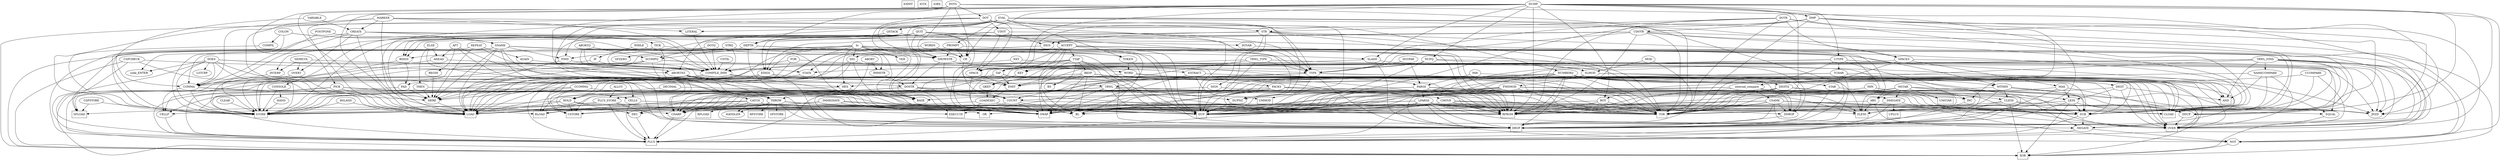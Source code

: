 strict digraph words {
"IOINIT" [shape=box]
"IOTX" [shape=box]
"IORX" [shape=box]
"EXECUTE" [shape=box]
"STORE" [shape=box]
"CSTORE" [shape=box]
"LOAD" [shape=box]
"CLOAD" [shape=box]
"RFROM" [shape=box]
"TOR" [shape=box]
"RLOAD" [shape=box]
"SPLOAD" [shape=box]
"SPSTORE" [shape=box]
"RPLOAD" [shape=box]
"RPSTORE" [shape=box]
"DUP" [shape=box]
"OVER" [shape=box]
"SWAP" [shape=box]
"DROP" [shape=box]
"UPLUS" [shape=box]
"PLUS" [shape=box]
"XOR" [shape=box]
"AND" [shape=box]
"OR" [shape=box]
"ZLESS" [shape=box]
"UMSTAR" [shape=box]
"UMMOD" [shape=box]
"hi" -> "HOLD"
"DIGS" -> "DUP"
"TRWL_FIND" -> "NAMECOMPARE"
"DOES" -> "COMMA"
"SNAME" -> "DROP"
"DEPTH" -> "SPLOAD"
"SCOMPQ" -> "STORE"
"LOADEXEC" -> "LOAD"
"DIGIT" -> "LESS"
"MARKER" -> "LITERAL"
"EVAL" -> "NUMBERQ"
"WITHIN" -> "OVER"
"UTYPE" -> "JNZD"
"LITERAL" -> "COMPILE_IMM"
"IF" -> "COMPILE_IMM"
"BKSP" -> "TOR"
"SCOMPQ" -> "CHARP"
"ABS" -> "DUP"
"COUNT" -> "DUP"
"WHILE" -> "IF"
"IMMEDIATE" -> "CELLP"
"ACCEPT" -> "TTAP"
"LOADEXEC" -> "EXECUTE"
"EVAL" -> "TOKEN"
"CSAME" -> "DROP"
"TTAP" -> "TAP"
"ULESS" -> "XOR"
"MSTAR" -> "TOR"
"TICK" -> "FIND"
"SUB" -> "NEGATE"
"TICK" -> "THROW"
"TRWL" -> "OVER"
"EVAL" -> "DUPNZ"
"ACCEPT" -> "SWAP"
"internal_compare" -> "SUB"
"DIGIT" -> "AND"
"CONSOLE" -> "HAND"
"FMSMOD" -> "NEGATE"
"BKSP" -> "SUB"
"DOES" -> "LOAD"
"PACKS" -> "CMOVE"
"ACCEPT" -> "DUP"
"QUIT" -> "STORE"
"HOLD" -> "CSTORE"
"LPARSE" -> "ZLESS"
"MIN" -> "SWAP"
"EVAL" -> "DUP"
"TAP" -> "EMIT"
"STRQ" -> "SCOMPQ"
"DUMP" -> "DMP"
"HOLD" -> "STORE"
"SPACES" -> "TOR"
"CCOMPARE" -> "CLOAD"
"DUMP" -> "CR"
"ABORT" -> "THROW"
"SPACES" -> "SPACE"
"internal_compare" -> "OVER"
"CREATE" -> "SNAME"
"DOES" -> "PLUS"
"DUMP" -> "UTYPE"
"FIND" -> "LOAD"
"DIGITQ" -> "OVER"
"WORD" -> "PACKS"
"EDIGS" -> "OVER"
"TRWL" -> "DUPNZ"
"DMP" -> "SPACE"
"FMSMOD" -> "PLUS"
"NAMECOMPARE" -> "AND"
"STRQ" -> "IMMSTR"
"FMSMOD" -> "RFROM"
"ULESS" -> "SWAP"
"DIGIT" -> "OVER"
"DIGITQ" -> "SUB"
"hi" -> "BASE"
"DOSTR" -> "SWAP"
"THROW" -> "HANDLER"
"TTAP" -> "SWAP"
"PARSE" -> "PLUS"
"NUMBERQ" -> "COUNT"
"QUIT" -> "SHOWSTR"
"UTYPE" -> "TOR"
"COUNT" -> "CHARP"
"EVAL" -> "FIND"
"DUMP" -> "RFROM"
"DOT" -> "TYPE"
"SCOMPQ" -> "WORD"
"HEX" -> "STORE"
"EVAL" -> "CLOAD"
"QKEY" -> "LOADEXEC"
"DOVAR" -> "RFROM"
"BEGIN" -> "HERE"
"UDOTR" -> "TYPE"
"THEN" -> "STORE"
"TTAP" -> "DUP"
"NUMBERQ" -> "CHARP"
"internal_compare" -> "CSAME"
"POSTPONE" -> "COMMA"
"internal_compare" -> "DDROP"
"DOTS" -> "JNZD"
"SIGN" -> "HOLD"
"EVAL" -> "STATE"
"DUMP" -> "TOR"
"CREATE" -> "STORE"
"THROW" -> "TOR"
"EDIGS" -> "PAD"
"VARIABLE" -> "COMMA"
"SHOWSTR" -> "COUNT"
"NUMBERQ" -> "DUP"
"DOTR" -> "RFROM"
"TCHAR" -> "DROP"
"ABORTNZ" -> "DROP"
"TCHAR" -> "AND"
"DOTR" -> "STR"
"CSAME" -> "SWAP"
"DECIMAL" -> "BASE"
"LPARSE" -> "NOT"
"IMMEDIATE" -> "LOAD"
"DIGITQ" -> "DUP"
"CMOVE" -> "CLOAD"
"DUPNZ" -> "DUP"
"ELSE" -> "THEN"
"FMSMOD" -> "UMMOD"
"CREATE" -> "OVERT"
"CMOVE" -> "RFROM"
"DNEGATE" -> "TOR"
"MARKER" -> "STORE"
"REPEAT" -> "HERE"
"EDIGS" -> "DROP"
"DUMP" -> "JNZD"
"COMMA" -> "STORE"
"DOTS" -> "RLOAD"
"CSAME" -> "RFROM"
"QSTACK" -> "ZLESS"
"hi" -> "TOR"
"LPARSE" -> "RFROM"
"WHILE" -> "SWAP"
"IMMEDIATE" -> "CSTORE"
"PICK" -> "INC"
"NEGATE" -> "NOT"
"CCOMPARE" -> "OVER"
"LPARSE" -> "SUB"
"TRWL_FIND" -> "PLUS"
"DOTR" -> "TYPE"
"TYPE" -> "CLOAD"
"SHOWSTR" -> "TYPE"
"PARSE" -> "LOAD"
"ROT" -> "RFROM"
"COUNT" -> "SWAP"
"STR" -> "DIGS"
"NUFQ" -> "EQUAL"
"BKSP" -> "EMIT"
"PACKS" -> "RFROM"
"TRWL_TYPE" -> "DUP"
"ABS" -> "ZLESS"
"KEY" -> "QKEY"
"NUMBERQ" -> "RLOAD"
"COMPIL" -> "STORE"
"POSTPONE" -> "TICK"
"SNAME" -> "CHARP"
"DOES" -> "LSTCRP"
"CSPCHECK" -> "XOR"
"NEGATE" -> "PLUS"
"NUMBERQ" -> "INC"
"QUIT" -> "CR"
"EXTRACT" -> "SWAP"
"AFT" -> "BEGIN"
"FOR" -> "COMPILE_IMM"
"DUMP" -> "SPACE"
"hi" -> "SHOWSTR"
"LPARSE" -> "JNZD"
"NUMBERQ" -> "DEC"
"ROT" -> "SWAP"
"TCHAR" -> "WITHIN"
"DOTR" -> "OVER"
"NUMBERQ" -> "LOAD"
"MAX" -> "DROP"
"COMMA" -> "HERE"
"SPACES" -> "JNZD"
"DOES" -> "RFROM"
"STAR" -> "DROP"
"WORD" -> "PARSE"
"CSAME" -> "JNZD"
"CSAME" -> "OVER"
"TTAP" -> "BS"
"UDOTR" -> "BDIGS"
"DMP" -> "JNZD"
"UDOTR" -> "EDIGS"
"MSTAR" -> "XOR"
"DOTS" -> "DEPTH"
"TOKEN" -> "WORD"
"COMMA" -> "DUP"
"DOTS" -> "TOR"
"QUIT" -> "CONSOLE"
"PARSE" -> "TOR"
"IMMEDIATE" -> "CLOAD"
"EVAL" -> "DROP"
"TRWL_FIND" -> "CHARP"
"ALLOT" -> "PLUS_STORE"
"UDOTR" -> "OVER"
"SPACES" -> "MAX"
"DIG" -> "HOLD"
"CLEAR" -> "STORE"
"PICK" -> "LOAD"
"PAR" -> "DDROP"
"SNAME" -> "COMMA"
"SNAME" -> "LOAD"
"MARKER" -> "LOAD"
"MAX" -> "DDUP"
"CCOMPARE" -> "internal_compare"
"TRWL_TYPE" -> "COUNT"
"DEPTH" -> "SWAP"
"INTERP" -> "STORE"
"DOT" -> "SPACE"
"NUMBERQ" -> "JNZD"
"TRWL" -> "EXECUTE"
"NUFQ" -> "KEY"
"LPARSE" -> "TOR"
"EMIT" -> "LOADEXEC"
"NXT" -> "COMPILE_IMM"
"SLMOD" -> "SWAP"
"DOES" -> "COMPILE_IMM"
"NUMBERQ" -> "TOR"
"MSTAR" -> "DNEGATE"
"THROW" -> "LOAD"
"WORDS" -> "LOAD"
"DIGS" -> "DIG"
"CSPSTORE" -> "STORE"
"DIGITQ" -> "ULESS"
"CATCH" -> "STORE"
"FIND" -> "TRWL"
"DUMP" -> "LOAD"
"ABORTQ" -> "COMPILE_IMM"
"LPARSE" -> "BL"
"CSAME" -> "CLOAD"
"TCHAR" -> "DUP"
"NUMBERQ" -> "BASE"
"IMMSTR" -> "DOSTR"
"SCOMPQ" -> "PLUS"
"CATCH" -> "RFROM"
"NUMBERQ" -> "STORE"
"TAP" -> "CSTORE"
"EVAL" -> "LITERAL"
"EVAL" -> "THROW"
"STR" -> "RFROM"
"ACCEPT" -> "PLUS"
"WITHIN" -> "ULESS"
"STR" -> "SIGN"
"DDROP" -> "DROP"
"DOSTR" -> "RLOAD"
"ACCEPT" -> "DROP"
"MAX" -> "LESS"
"PACKS" -> "CHARP"
"PLUS_STORE" -> "STORE"
"TYPE" -> "TOR"
"LPARSE" -> "LOAD"
"SPACE" -> "BL"
"LESS" -> "DDUP"
"SNAME" -> "PLUS"
"WORDS" -> "CR"
"BKSP" -> "BS"
"LPARSE" -> "PLUS"
"ACCEPT" -> "BL"
"CATCH" -> "HANDLER"
"MIN" -> "LESS"
"DOT" -> "BASE"
"PLUS_STORE" -> "SWAP"
"REPEAT" -> "STORE"
"ABORTQ" -> "SCOMPQ"
"BKSP" -> "BL"
"DOTPAR" -> "PARSE"
"SNAME" -> "STORE"
"CREATE" -> "COMPILE_IMM"
"DOTPAR" -> "TYPE"
"SHOWSTR" -> "DOSTR"
"FMSMOD" -> "SWAP"
"WITHIN" -> "TOR"
"STATE" -> "LOAD"
"ACCEPT" -> "KEY"
"CMOVE" -> "DDROP"
"MSTAR" -> "RFROM"
"DUMP" -> "ROT"
"COLON" -> "code_ENTER"
"MSTAR" -> "DDUP"
"AFT" -> "AHEAD"
"BKSP" -> "OVER"
"PACKS" -> "CSTORE"
"TRWL_TYPE" -> "TYPE"
"UDOT" -> "EDIGS"
"TRWL" -> "LOAD"
"ELSE" -> "AHEAD"
"TRWL_FIND" -> "NEGATE"
"EXTRACT" -> "DIGIT"
"CSPCHECK" -> "LOAD"
"LPARSE" -> "OVER"
"LPARSE" -> "SWAP"
"hi" -> "CR"
"CMOVE" -> "CSTORE"
"IMMEDIATE" -> "DUP"
"DUMP" -> "SLASH"
"COMPILE_IMM" -> "LOAD"
"PLUS_STORE" -> "LOAD"
"NUMBERQ" -> "DUPNZ"
"DIG" -> "BASE"
"UDOTR" -> "SPACES"
"UDOT" -> "SPACE"
"SEMICOL" -> "COMPILE_IMM"
"CCOMMA" -> "CHARP"
"EVAL" -> "PROMPT"
"COMPILE_IMM" -> "DUP"
"CSPCHECK" -> "ABORTNZ"
"STR" -> "BDIGS"
"LESS" -> "XOR"
"CSAME" -> "DDROP"
"COLON" -> "COMPIL"
"THEN" -> "HERE"
"AFT" -> "DROP"
"BKSP" -> "XOR"
"WORDS" -> "TRWL"
"LPARSE" -> "DEC"
"COUNT" -> "CLOAD"
"NUMBERQ" -> "PLUS"
"STR" -> "TOR"
"DIGITQ" -> "TOR"
"UDOTR" -> "TOR"
"NUFQ" -> "DDROP"
"DOSTR" -> "TOR"
"SNAME" -> "SHOWSTR"
"BDIGS" -> "PAD"
"DEPTH" -> "SLASH"
"THROW" -> "RFROM"
"UTYPE" -> "DROP"
"DMP" -> "INC"
"NUMBERQ" -> "OVER"
"QUIT" -> "TYPE"
"PAD" -> "PLUS"
"SNAME" -> "FIND"
"DOES" -> "code_ENTER"
"DIGITQ" -> "LESS"
"PROMPT" -> "NOT"
"MOD" -> "DROP"
"internal_compare" -> "SWAP"
"CSAME" -> "DUP"
"NUFQ" -> "DUP"
"BKSP" -> "RFROM"
"FMSMOD" -> "DUP"
"FMSMOD" -> "ZLESS"
"THROW" -> "SPSTORE"
"TRWL_FIND" -> "DROP"
"NXT" -> "JNZD"
"AGAIN" -> "COMPILE_IMM"
"TCHAR" -> "BL"
"CR" -> "EMIT"
"DMP" -> "DUP"
"CATCH" -> "SPLOAD"
"COMPILE_IMM" -> "COMMA"
"SUB" -> "PLUS"
"hi" -> "VER"
"SCOMPQ" -> "CLOAD"
"TRWL" -> "RFROM"
"DIGITQ" -> "RFROM"
"AFT" -> "SWAP"
"LESS" -> "ZLESS"
"DDUP" -> "OVER"
"THROW" -> "RPSTORE"
"internal_compare" -> "TOR"
"WITHIN" -> "RFROM"
"STRQ" -> "COMPILE_IMM"
"ULESS" -> "DDUP"
"TRWL_TYPE" -> "SPACE"
"LPARSE" -> "EQUAL"
"PACKS" -> "TOR"
"CCOMMA" -> "DUP"
"QUIT" -> "DUPNZ"
"ABORTNZ" -> "THROW"
"STR" -> "EDIGS"
"TRWL_FIND" -> "SWAP"
"TRWL_FIND" -> "STATE"
"NUMBERQ" -> "CLOAD"
"DIG" -> "EXTRACT"
"LPARSE" -> "DUP"
"MSTAR" -> "ABS"
"MAX" -> "SWAP"
"MSTAR" -> "SWAP"
"internal_compare" -> "CHARP"
"COLON" -> "SNAME"
"DMP" -> "UDOTR"
"NUMBERQ" -> "NEGATE"
"SNAME" -> "DUP"
"DIGIT" -> "PLUS"
"SIGN" -> "ZLESS"
"ACCEPT" -> "SUB"
"WORD" -> "HERE"
"hi" -> "STORE"
"DUMP" -> "HEX"
"TRWL_FIND" -> "DDUP"
"EXTRACT" -> "UMMOD"
"NUMBERQ" -> "DROP"
"QSTACK" -> "ABORTNZ"
"CCOMMA" -> "STORE"
"DMP" -> "CLOAD"
"DOT" -> "XOR"
"DOTS" -> "SHOWSTR"
"MOD" -> "SLMOD"
"PLUS_STORE" -> "PLUS"
"ACCEPT" -> "OVER"
"UDOTR" -> "DIGS"
"CATCH" -> "TOR"
"hi" -> "BDIGS"
"EVAL" -> "COMMA"
"TAP" -> "DUP"
"CELLS" -> "DUP"
"BSLASH" -> "STORE"
"TRWL_FIND" -> "AND"
"DNEGATE" -> "UPLUS"
"CATCH" -> "DROP"
"CATCH" -> "RPLOAD"
"QUIT" -> "COUNT"
"FMSMOD" -> "TOR"
"DEPTH" -> "SPZERO"
"TRWL_TYPE" -> "AND"
"EVAL" -> "XOR"
"TRWL_FIND" -> "CLOAD"
"DOT" -> "LOAD"
"ROT" -> "TOR"
"ACCEPT" -> "WITHIN"
"IF" -> "COMMA"
"FOR" -> "TOR"
"CSPSTORE" -> "SPLOAD"
"DNEGATE" -> "RFROM"
"LPARSE" -> "STORE"
"ULESS" -> "DROP"
"MIN" -> "DROP"
"REPEAT" -> "SWAP"
"THROW" -> "SWAP"
"NOT" -> "XOR"
"NUMBERQ" -> "STAR"
"UDOT" -> "TYPE"
"TTAP" -> "DROP"
"QUIT" -> "CATCH"
"NUMBERQ" -> "DIGITQ"
"TOKEN" -> "BL"
"ABORTNZ" -> "DOSTR"
"DOTS" -> "PICK"
"OVERT" -> "STORE"
"QSTACK" -> "DEPTH"
"NUMBERQ" -> "RFROM"
"VARIABLE" -> "CREATE"
"BDIGS" -> "STORE"
"QUIT" -> "INTERP"
"TRWL" -> "CELLP"
"DMP" -> "OVER"
"ABORTQ" -> "ABORTNZ"
"UNTIL" -> "COMPILE_IMM"
"TRWL" -> "DUP"
"TYPE" -> "DROP"
"PROMPT" -> "STATE"
"MARKER" -> "CREATE"
"REPEAT" -> "AGAIN"
"STR" -> "DUP"
"DUMP" -> "STORE"
"HERE" -> "LOAD"
"DUMP" -> "BASE"
"DNEGATE" -> "PLUS"
"NAMECOMPARE" -> "CLOAD"
"LESS" -> "SUB"
"DIGITQ" -> "OR"
"PARSE" -> "PLUS_STORE"
"TRWL" -> "DROP"
"TAP" -> "CHARP"
"CONSOLE" -> "STORE"
"SNAME" -> "HERE"
"MARKER" -> "HERE"
"DMP" -> "TOR"
"NUMBERQ" -> "HEX"
"TYPE" -> "JNZD"
"PICK" -> "SPLOAD"
"SEMICOL" -> "OVERT"
"TYPE" -> "DUP"
"hi" -> "EDIGS"
"DUMP" -> "DROP"
"QUIT" -> "LOAD"
"CELLP" -> "PLUS"
"LPARSE" -> "DROP"
"DOES" -> "CELLS"
"CSAME" -> "CHARP"
"CCOMMA" -> "CSTORE"
"CATCH" -> "LOAD"
"ULESS" -> "SUB"
"CELLS" -> "PLUS"
"NAMECOMPARE" -> "OVER"
"MSTAR" -> "UMSTAR"
"SNAME" -> "CLOAD"
"DOTQ" -> "COMPILE_IMM"
"CREATE" -> "HERE"
"SLASH" -> "SWAP"
"PAD" -> "HERE"
"TRWL_FIND" -> "ROT"
"THEN" -> "SWAP"
"FMSMOD" -> "DNEGATE"
"PARSE" -> "RFROM"
"UDOTR" -> "RFROM"
"TTAP" -> "BL"
"TRWL" -> "SWAP"
"NUFQ" -> "QKEY"
"DNEGATE" -> "NOT"
"AHEAD" -> "COMMA"
"DOTS" -> "DOT"
"ACCEPT" -> "DDUP"
"CSAME" -> "SUB"
"UTYPE" -> "EMIT"
"CMOVE" -> "RLOAD"
"hi" -> "HEX"
"PROMPT" -> "SHOWSTR"
"HOLD" -> "DUP"
"UTYPE" -> "TCHAR"
"PACKS" -> "DDUP"
"PARSE" -> "SUB"
"WITHIN" -> "SUB"
"HAND" -> "STORE"
"UDOT" -> "BDIGS"
"ABS" -> "NEGATE"
"NAMECOMPARE" -> "internal_compare"
"PACKS" -> "DUP"
"THROW" -> "DROP"
"SPACE" -> "EMIT"
"COMPILE_IMM" -> "CELLP"
"FMSMOD" -> "RLOAD"
"ACCEPT" -> "TAP"
"DEC" -> "PLUS"
"SLMOD" -> "OVER"
"PACKS" -> "SWAP"
"UTYPE" -> "CHARP"
"CSAME" -> "TOR"
"hi" -> "RFROM"
"DOES" -> "STORE"
"TRWL" -> "TOR"
"INC" -> "PLUS"
"DOT" -> "UDOT"
"CMOVE" -> "TOR"
"CATCH" -> "EXECUTE"
"DOTQ" -> "SHOWSTR"
"EVAL" -> "QSTACK"
"hi" -> "TYPE"
"DUMP" -> "NUFQ"
"IMMEDIATE" -> "SWAP"
"hi" -> "LOAD"
"CSPCHECK" -> "SPLOAD"
"SNAME" -> "TOKEN"
"DUMP" -> "DDUP"
"DOSTR" -> "COUNT"
"FOR" -> "HERE"
"ABORT" -> "IMMSTR"
"DOTR" -> "TOR"
"TAP" -> "OVER"
"DOTS" -> "CR"
"THROW" -> "STORE"
"SEMICOL" -> "INTERP"
"MIN" -> "DDUP"
"HOLD" -> "DEC"
"DOTR" -> "SPACES"
"DIG" -> "LOAD"
"COMMA" -> "CELLP"
"IMMEDIATE" -> "OR"
"internal_compare" -> "RFROM"
"DOSTR" -> "PLUS"
"CCOMMA" -> "HERE"
"TRWL_FIND" -> "NOT"
"QUIT" -> "ACCEPT"
"EDIGS" -> "LOAD"
"NUMBERQ" -> "SUB"
"HEX" -> "BASE"
"NUMBERQ" -> "SWAP"
"COMPILE_IMM" -> "TOR"
"MARKER" -> "COMPILE_IMM"
"DECIMAL" -> "STORE"
"ELSE" -> "SWAP"
"TICK" -> "TOKEN"
"hi" -> "DIG"
"CMOVE" -> "JNZD"
"CREATE" -> "DOVAR"
"STR" -> "ABS"
"PICK" -> "CELLS"
"COLON" -> "COMPILE_IMM"
"SLASH" -> "DROP"
"PAR" -> "PARSE"
"DEPTH" -> "SUB"
"STAR" -> "UMSTAR"
"TTAP" -> "BKSP"
"SLMOD" -> "ZLESS"
"ULESS" -> "ZLESS"
"BKSP" -> "SWAP"
"PARSE" -> "LPARSE"
"ACCEPT" -> "XOR"
"DOT" -> "STR"
"DOSTR" -> "RFROM"
"DOTR" -> "SUB"
"BSLASH" -> "LOAD"
"TTAP" -> "XOR"
"PROMPT" -> "CR"
"LPARSE" -> "CLOAD"
"SCOMPQ" -> "HERE"
"EQUAL" -> "XOR"
"UTYPE" -> "CLOAD"
"TYPE" -> "EMIT"
"HOLD" -> "LOAD"
"EDIGS" -> "SUB"
"TRWL_FIND" -> "DUP"
"TYPE" -> "CHARP"
"CMOVE" -> "CHARP"
"SLMOD" -> "FMSMOD"
"COMPILE_IMM" -> "RFROM"
"SLASH" -> "SLMOD"
"NUMBERQ" -> "DDROP"
"UTYPE" -> "DUP"
"MSTAR" -> "ZLESS"
"DOTQ" -> "SCOMPQ"
"EVAL" -> "EXECUTE"
"DUMP" -> "NOT"
"MARKER" -> "DUP"
"LOADEXEC" -> "DUP"
"LESS" -> "DROP"
"CHARP" -> "PLUS"
"CREATE" -> "COMMA"
"LPARSE" -> "CHARP"
"CMOVE" -> "DUP"
"PICK" -> "PLUS"
"NUMBERQ" -> "EQUAL"
"UDOTR" -> "SUB"
"AHEAD" -> "COMPILE_IMM"
"PLUS_STORE" -> "OVER"
"OVERT" -> "LOAD"
"UDOT" -> "DIGS"
}
